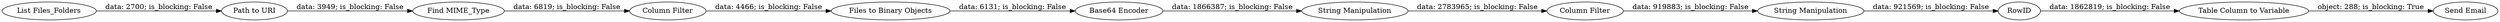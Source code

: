 digraph {
	"1376613848627089535_13" [label="Find MIME_Type"]
	"1376613848627089535_5" [label="Files to Binary Objects"]
	"1376613848627089535_4" [label="Column Filter"]
	"1376613848627089535_6" [label="Base64 Encoder"]
	"1376613848627089535_9" [label="String Manipulation"]
	"1376613848627089535_12" [label="Send Email"]
	"1376613848627089535_1" [label="List Files_Folders"]
	"1376613848627089535_11" [label="Table Column to Variable"]
	"1376613848627089535_8" [label="Column Filter"]
	"1376613848627089535_2" [label="Path to URI"]
	"1376613848627089535_10" [label=RowID]
	"1376613848627089535_7" [label="String Manipulation"]
	"1376613848627089535_4" -> "1376613848627089535_5" [label="data: 4466; is_blocking: False"]
	"1376613848627089535_6" -> "1376613848627089535_7" [label="data: 1866387; is_blocking: False"]
	"1376613848627089535_7" -> "1376613848627089535_8" [label="data: 2783965; is_blocking: False"]
	"1376613848627089535_9" -> "1376613848627089535_10" [label="data: 921569; is_blocking: False"]
	"1376613848627089535_13" -> "1376613848627089535_4" [label="data: 6819; is_blocking: False"]
	"1376613848627089535_8" -> "1376613848627089535_9" [label="data: 919883; is_blocking: False"]
	"1376613848627089535_5" -> "1376613848627089535_6" [label="data: 6131; is_blocking: False"]
	"1376613848627089535_2" -> "1376613848627089535_13" [label="data: 3949; is_blocking: False"]
	"1376613848627089535_10" -> "1376613848627089535_11" [label="data: 1862819; is_blocking: False"]
	"1376613848627089535_1" -> "1376613848627089535_2" [label="data: 2700; is_blocking: False"]
	"1376613848627089535_11" -> "1376613848627089535_12" [label="object: 288; is_blocking: True"]
	rankdir=LR
}

